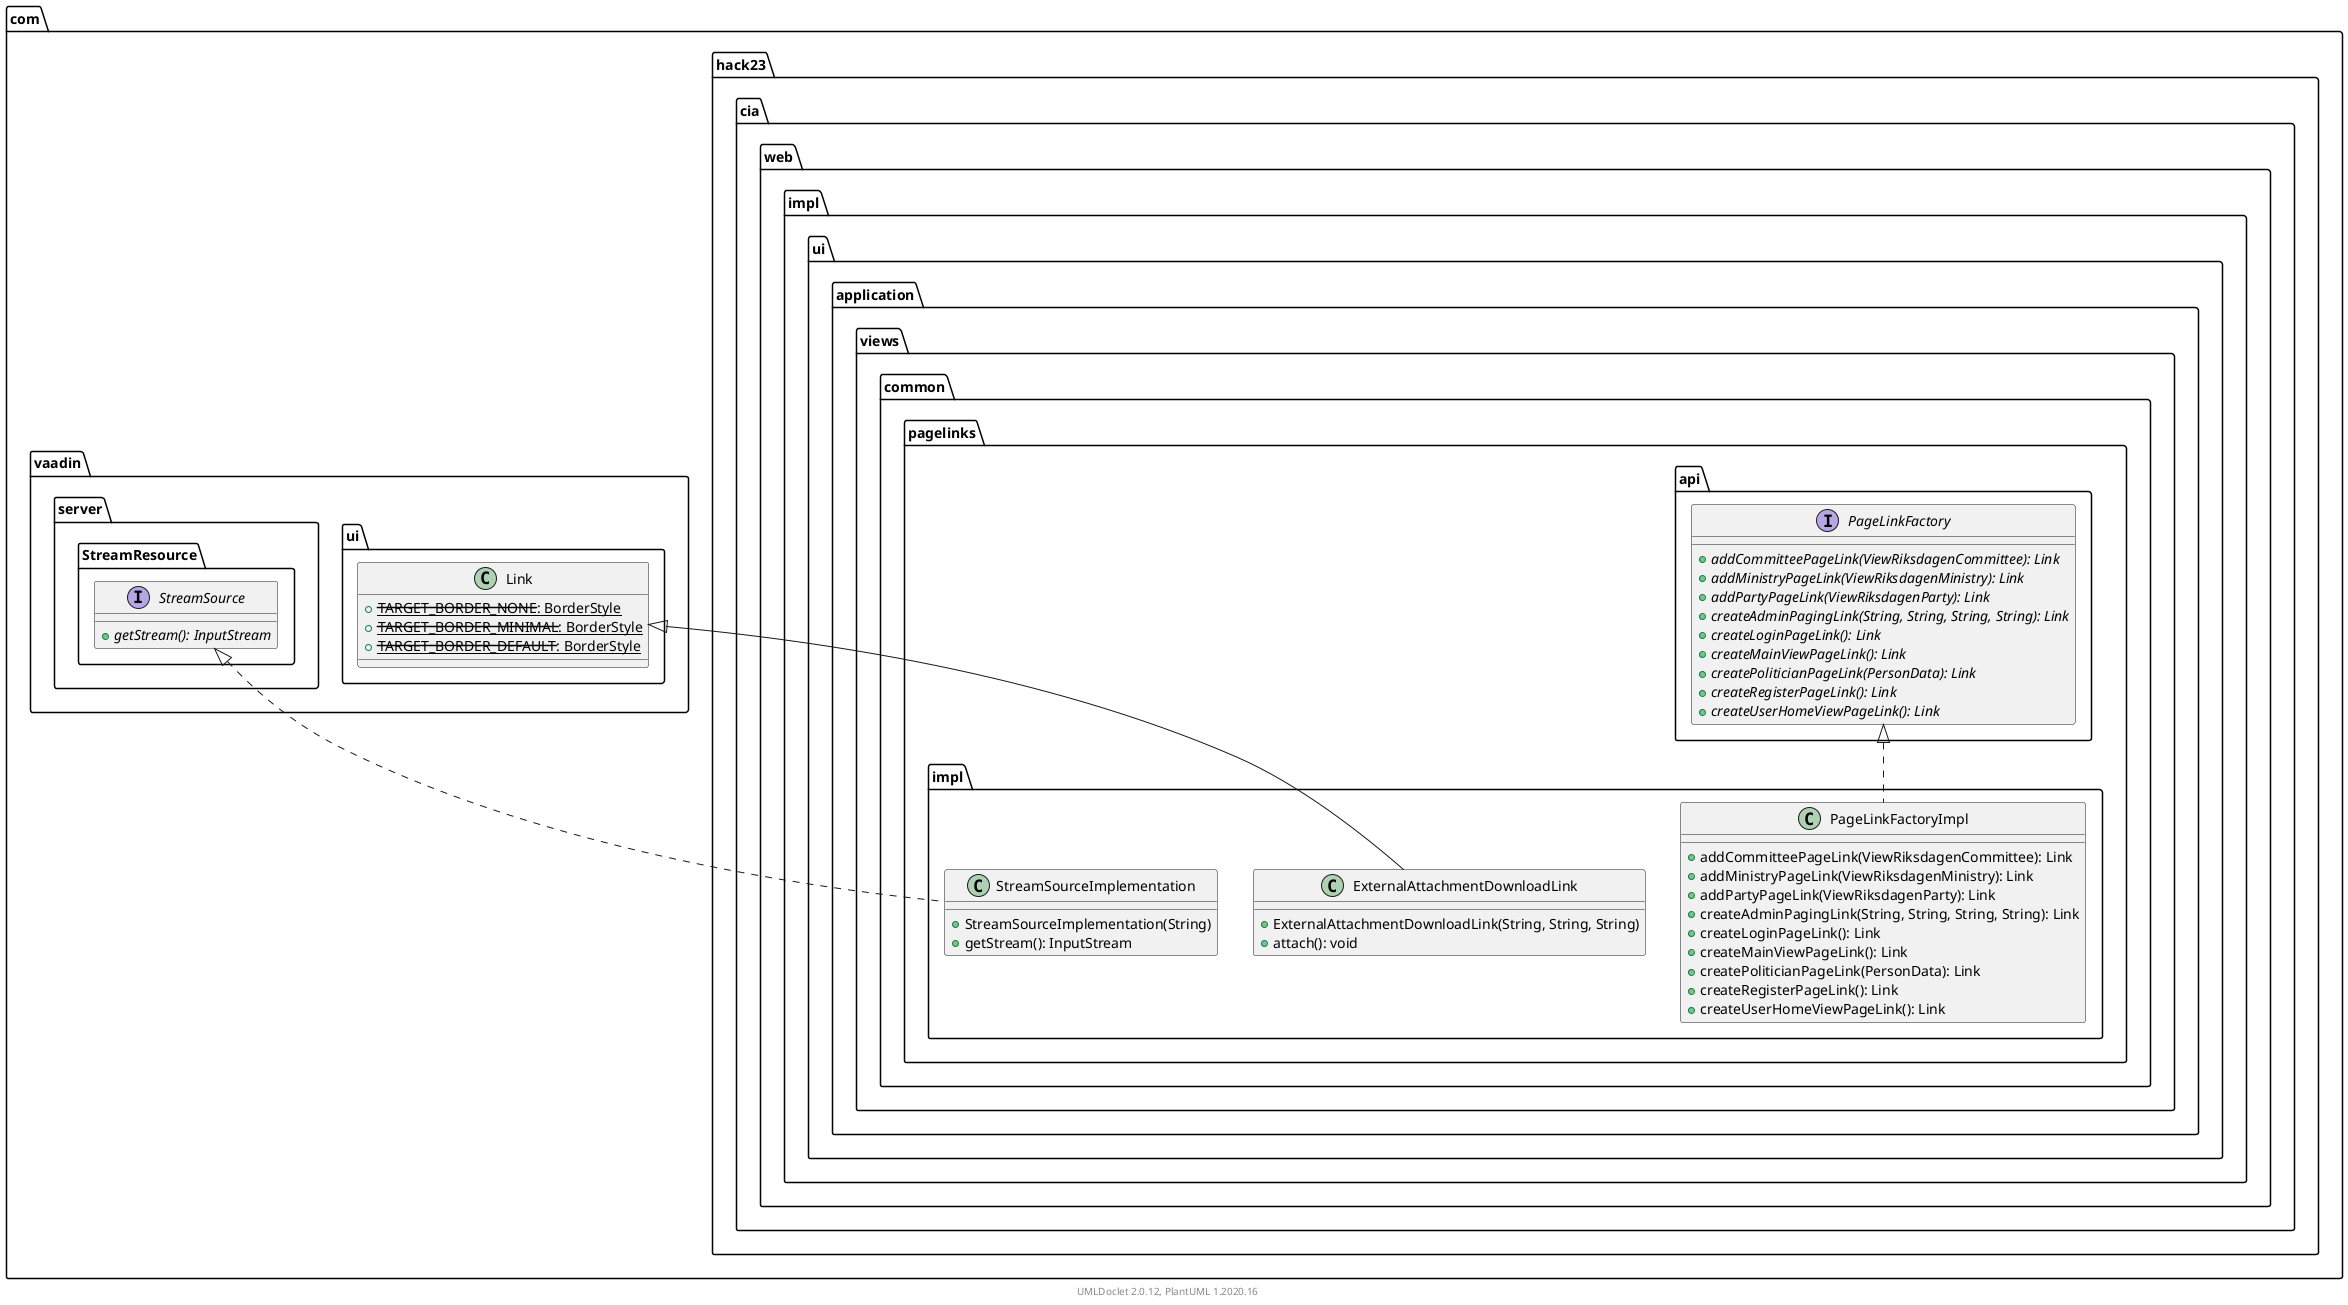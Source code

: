 @startuml
    namespace com.hack23.cia.web.impl.ui.application.views.common.pagelinks.impl {

        class ExternalAttachmentDownloadLink [[ExternalAttachmentDownloadLink.html]] {
            +ExternalAttachmentDownloadLink(String, String, String)
            +attach(): void
        }

        class StreamSourceImplementation [[StreamSourceImplementation.html]] {
            +StreamSourceImplementation(String)
            +getStream(): InputStream
        }

        class PageLinkFactoryImpl [[PageLinkFactoryImpl.html]] {
            +addCommitteePageLink(ViewRiksdagenCommittee): Link
            +addMinistryPageLink(ViewRiksdagenMinistry): Link
            +addPartyPageLink(ViewRiksdagenParty): Link
            +createAdminPagingLink(String, String, String, String): Link
            +createLoginPageLink(): Link
            +createMainViewPageLink(): Link
            +createPoliticianPageLink(PersonData): Link
            +createRegisterPageLink(): Link
            +createUserHomeViewPageLink(): Link
        }

        com.vaadin.ui.Link <|-- ExternalAttachmentDownloadLink
        com.vaadin.server.StreamResource.StreamSource <|.. StreamSourceImplementation
        com.hack23.cia.web.impl.ui.application.views.common.pagelinks.api.PageLinkFactory <|.. PageLinkFactoryImpl
    }

    namespace com.vaadin.ui {
        class Link {
            {static} +--TARGET_BORDER_NONE--: BorderStyle
            {static} +--TARGET_BORDER_MINIMAL--: BorderStyle
            {static} +--TARGET_BORDER_DEFAULT--: BorderStyle
        }
    }

    namespace com.vaadin.server {
        interface com.vaadin.server.StreamResource.StreamSource {
            {abstract} +getStream(): InputStream
        }
    }

    namespace com.hack23.cia.web.impl.ui.application.views.common.pagelinks.api {
        interface PageLinkFactory [[../api/PageLinkFactory.html]] {
            {abstract} +addCommitteePageLink(ViewRiksdagenCommittee): Link
            {abstract} +addMinistryPageLink(ViewRiksdagenMinistry): Link
            {abstract} +addPartyPageLink(ViewRiksdagenParty): Link
            {abstract} +createAdminPagingLink(String, String, String, String): Link
            {abstract} +createLoginPageLink(): Link
            {abstract} +createMainViewPageLink(): Link
            {abstract} +createPoliticianPageLink(PersonData): Link
            {abstract} +createRegisterPageLink(): Link
            {abstract} +createUserHomeViewPageLink(): Link
        }
    }

    center footer UMLDoclet 2.0.12, PlantUML 1.2020.16
@enduml
